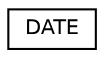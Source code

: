 digraph G
{
  edge [fontname="Helvetica",fontsize="10",labelfontname="Helvetica",labelfontsize="10"];
  node [fontname="Helvetica",fontsize="10",shape=record];
  rankdir=LR;
  Node1 [label="DATE",height=0.2,width=0.4,color="black", fillcolor="white", style="filled",URL="$de/d42/class_d_a_t_e.html",tooltip="This header file defines DATE."];
}
